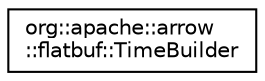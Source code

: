 digraph "Graphical Class Hierarchy"
{
  edge [fontname="Helvetica",fontsize="10",labelfontname="Helvetica",labelfontsize="10"];
  node [fontname="Helvetica",fontsize="10",shape=record];
  rankdir="LR";
  Node1 [label="org::apache::arrow\l::flatbuf::TimeBuilder",height=0.2,width=0.4,color="black", fillcolor="white", style="filled",URL="$structorg_1_1apache_1_1arrow_1_1flatbuf_1_1TimeBuilder.html"];
}
